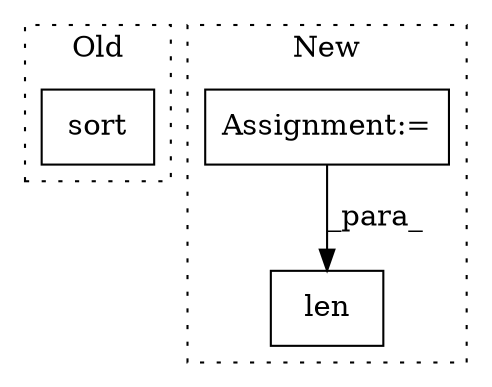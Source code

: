 digraph G {
subgraph cluster0 {
1 [label="sort" a="32" s="1027,1038" l="5,1" shape="box"];
label = "Old";
style="dotted";
}
subgraph cluster1 {
2 [label="len" a="32" s="1399,1411" l="4,1" shape="box"];
3 [label="Assignment:=" a="7" s="1092" l="14" shape="box"];
label = "New";
style="dotted";
}
3 -> 2 [label="_para_"];
}